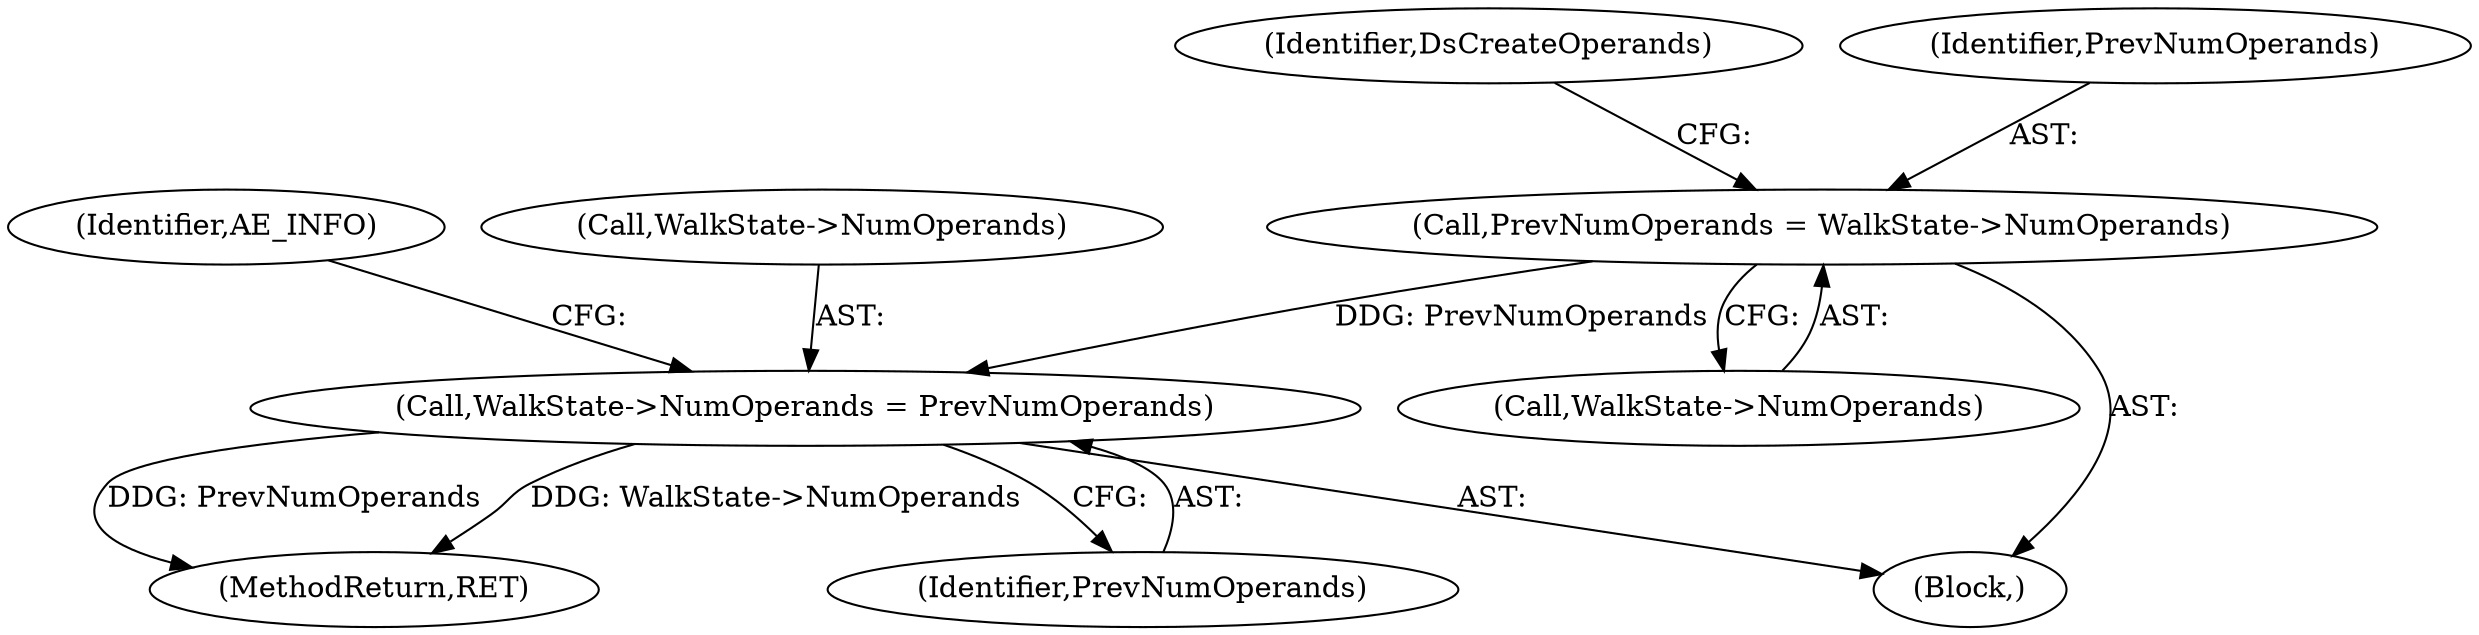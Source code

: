 digraph "0_acpica_987a3b5cf7175916e2a4b6ea5b8e70f830dfe732@API" {
"1000126" [label="(Call,PrevNumOperands = WalkState->NumOperands)"];
"1000245" [label="(Call,WalkState->NumOperands = PrevNumOperands)"];
"1000252" [label="(Identifier,AE_INFO)"];
"1000260" [label="(MethodReturn,RET)"];
"1000108" [label="(Block,)"];
"1000246" [label="(Call,WalkState->NumOperands)"];
"1000126" [label="(Call,PrevNumOperands = WalkState->NumOperands)"];
"1000245" [label="(Call,WalkState->NumOperands = PrevNumOperands)"];
"1000249" [label="(Identifier,PrevNumOperands)"];
"1000128" [label="(Call,WalkState->NumOperands)"];
"1000134" [label="(Identifier,DsCreateOperands)"];
"1000127" [label="(Identifier,PrevNumOperands)"];
"1000126" -> "1000108"  [label="AST: "];
"1000126" -> "1000128"  [label="CFG: "];
"1000127" -> "1000126"  [label="AST: "];
"1000128" -> "1000126"  [label="AST: "];
"1000134" -> "1000126"  [label="CFG: "];
"1000126" -> "1000245"  [label="DDG: PrevNumOperands"];
"1000245" -> "1000108"  [label="AST: "];
"1000245" -> "1000249"  [label="CFG: "];
"1000246" -> "1000245"  [label="AST: "];
"1000249" -> "1000245"  [label="AST: "];
"1000252" -> "1000245"  [label="CFG: "];
"1000245" -> "1000260"  [label="DDG: WalkState->NumOperands"];
"1000245" -> "1000260"  [label="DDG: PrevNumOperands"];
}
